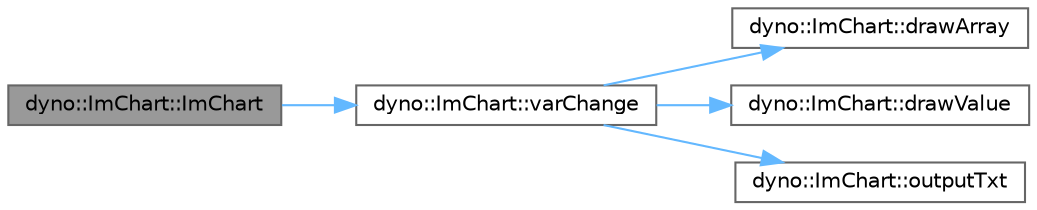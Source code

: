 digraph "dyno::ImChart::ImChart"
{
 // LATEX_PDF_SIZE
  bgcolor="transparent";
  edge [fontname=Helvetica,fontsize=10,labelfontname=Helvetica,labelfontsize=10];
  node [fontname=Helvetica,fontsize=10,shape=box,height=0.2,width=0.4];
  rankdir="LR";
  Node1 [id="Node000001",label="dyno::ImChart::ImChart",height=0.2,width=0.4,color="gray40", fillcolor="grey60", style="filled", fontcolor="black",tooltip=" "];
  Node1 -> Node2 [id="edge1_Node000001_Node000002",color="steelblue1",style="solid",tooltip=" "];
  Node2 [id="Node000002",label="dyno::ImChart::varChange",height=0.2,width=0.4,color="grey40", fillcolor="white", style="filled",URL="$classdyno_1_1_im_chart.html#ad7184b60d91a88db8ecefdd15ca49beb",tooltip=" "];
  Node2 -> Node3 [id="edge2_Node000002_Node000003",color="steelblue1",style="solid",tooltip=" "];
  Node3 [id="Node000003",label="dyno::ImChart::drawArray",height=0.2,width=0.4,color="grey40", fillcolor="white", style="filled",URL="$classdyno_1_1_im_chart.html#af77a5f868a51c1e748048a36f2969b5f",tooltip=" "];
  Node2 -> Node4 [id="edge3_Node000002_Node000004",color="steelblue1",style="solid",tooltip=" "];
  Node4 [id="Node000004",label="dyno::ImChart::drawValue",height=0.2,width=0.4,color="grey40", fillcolor="white", style="filled",URL="$classdyno_1_1_im_chart.html#aa45ea4864480b2dfa069414ad3af394b",tooltip=" "];
  Node2 -> Node5 [id="edge4_Node000002_Node000005",color="steelblue1",style="solid",tooltip=" "];
  Node5 [id="Node000005",label="dyno::ImChart::outputTxt",height=0.2,width=0.4,color="grey40", fillcolor="white", style="filled",URL="$classdyno_1_1_im_chart.html#a09faa785603dfbe1ae0eb8980ed99ca0",tooltip=" "];
}
